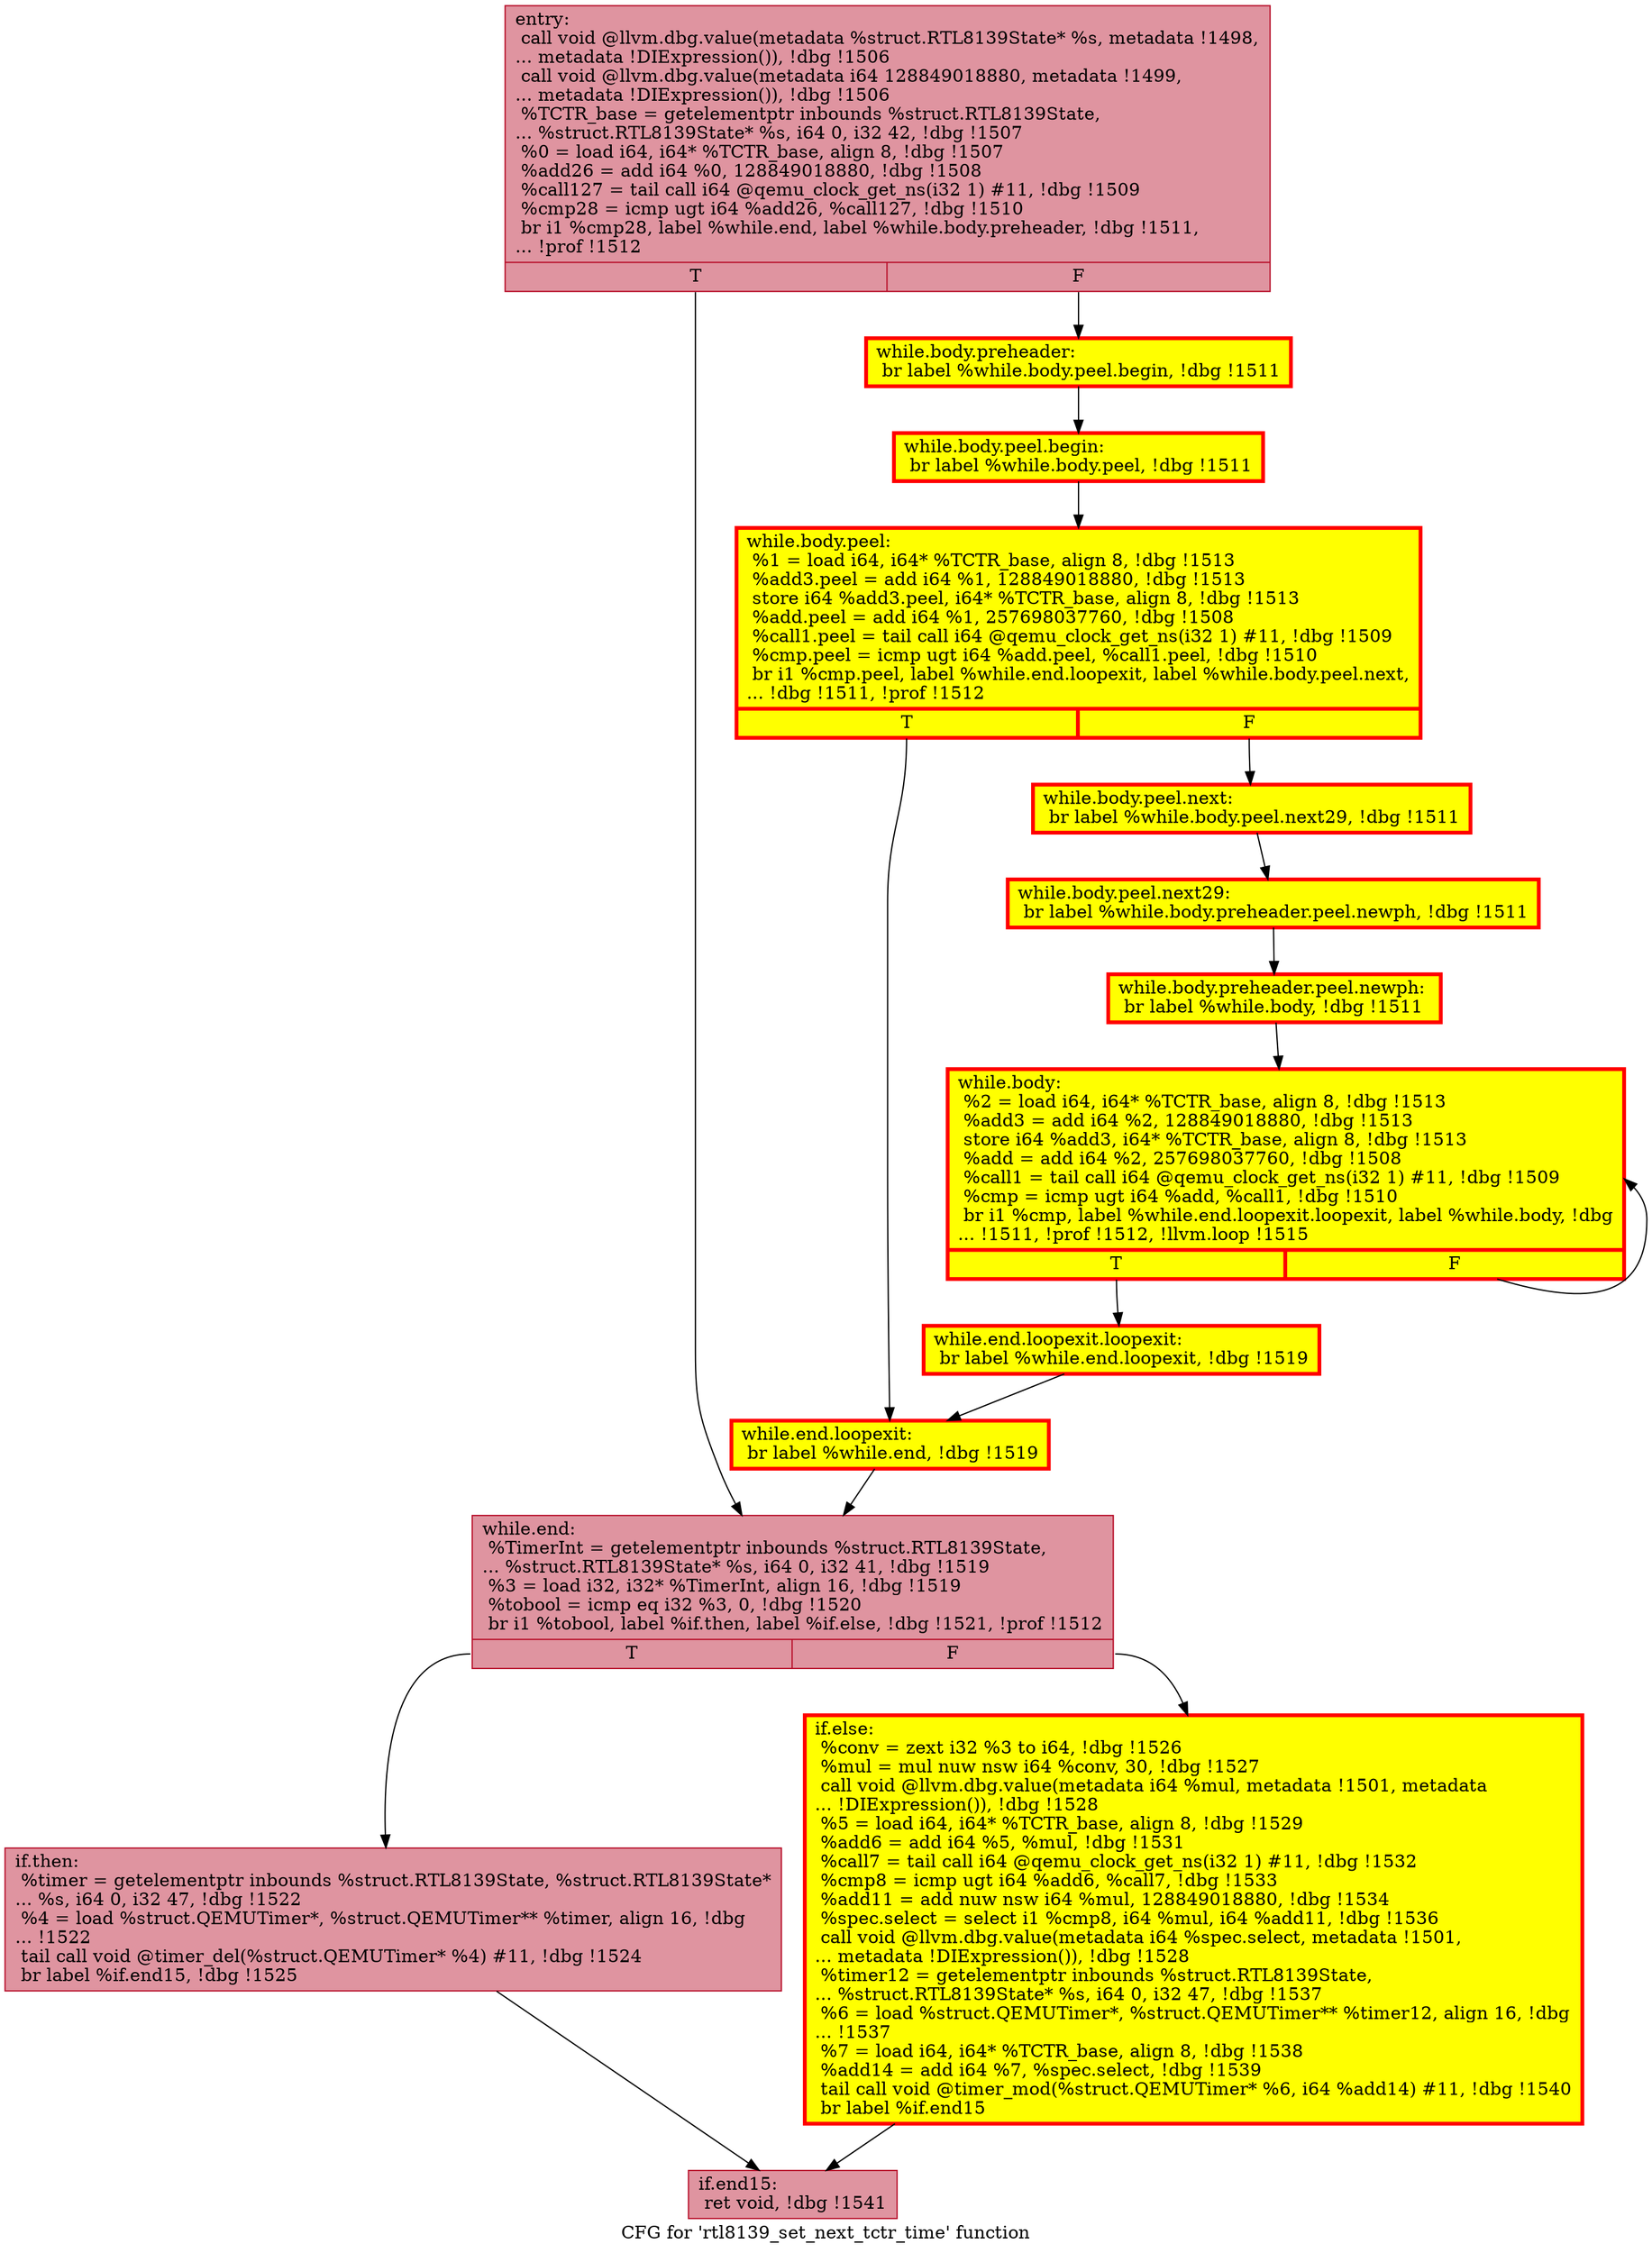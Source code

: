 digraph "CFG for 'rtl8139_set_next_tctr_time' function" {
	label="CFG for 'rtl8139_set_next_tctr_time' function";

	Node0x563122a46070 [shape=record,color="#b70d28ff", style=filled, fillcolor="#b70d2870",label="{entry:\l  call void @llvm.dbg.value(metadata %struct.RTL8139State* %s, metadata !1498,\l... metadata !DIExpression()), !dbg !1506\l  call void @llvm.dbg.value(metadata i64 128849018880, metadata !1499,\l... metadata !DIExpression()), !dbg !1506\l  %TCTR_base = getelementptr inbounds %struct.RTL8139State,\l... %struct.RTL8139State* %s, i64 0, i32 42, !dbg !1507\l  %0 = load i64, i64* %TCTR_base, align 8, !dbg !1507\l  %add26 = add i64 %0, 128849018880, !dbg !1508\l  %call127 = tail call i64 @qemu_clock_get_ns(i32 1) #11, !dbg !1509\l  %cmp28 = icmp ugt i64 %add26, %call127, !dbg !1510\l  br i1 %cmp28, label %while.end, label %while.body.preheader, !dbg !1511,\l... !prof !1512\l|{<s0>T|<s1>F}}"];
	Node0x563122a46070:s0 -> Node0x5631231a4c70;
	Node0x563122a46070:s1 -> Node0x563123455c70;
	Node0x563123455c70 [shape=record,penwidth=3.0, style="filled", color="red", fillcolor="yellow",label="{while.body.preheader:                             \l  br label %while.body.peel.begin, !dbg !1511\l}"];
	Node0x563123455c70 -> Node0x563123136c30;
	Node0x563123136c30 [shape=record,penwidth=3.0, style="filled", color="red", fillcolor="yellow",label="{while.body.peel.begin:                            \l  br label %while.body.peel, !dbg !1511\l}"];
	Node0x563123136c30 -> Node0x563123361ee0;
	Node0x563123361ee0 [shape=record,penwidth=3.0, style="filled", color="red", fillcolor="yellow",label="{while.body.peel:                                  \l  %1 = load i64, i64* %TCTR_base, align 8, !dbg !1513\l  %add3.peel = add i64 %1, 128849018880, !dbg !1513\l  store i64 %add3.peel, i64* %TCTR_base, align 8, !dbg !1513\l  %add.peel = add i64 %1, 257698037760, !dbg !1508\l  %call1.peel = tail call i64 @qemu_clock_get_ns(i32 1) #11, !dbg !1509\l  %cmp.peel = icmp ugt i64 %add.peel, %call1.peel, !dbg !1510\l  br i1 %cmp.peel, label %while.end.loopexit, label %while.body.peel.next,\l... !dbg !1511, !prof !1512\l|{<s0>T|<s1>F}}"];
	Node0x563123361ee0:s0 -> Node0x5631233bed40;
	Node0x563123361ee0:s1 -> Node0x563123318310;
	Node0x563123318310 [shape=record,penwidth=3.0, style="filled", color="red", fillcolor="yellow",label="{while.body.peel.next:                             \l  br label %while.body.peel.next29, !dbg !1511\l}"];
	Node0x563123318310 -> Node0x563123450d80;
	Node0x563123450d80 [shape=record,penwidth=3.0, style="filled", color="red", fillcolor="yellow",label="{while.body.peel.next29:                           \l  br label %while.body.preheader.peel.newph, !dbg !1511\l}"];
	Node0x563123450d80 -> Node0x5631233181d0;
	Node0x5631233181d0 [shape=record,penwidth=3.0, style="filled", color="red", fillcolor="yellow",label="{while.body.preheader.peel.newph:                  \l  br label %while.body, !dbg !1511\l}"];
	Node0x5631233181d0 -> Node0x5631231a5260;
	Node0x5631231a5260 [shape=record,penwidth=3.0, style="filled", color="red", fillcolor="yellow",label="{while.body:                                       \l  %2 = load i64, i64* %TCTR_base, align 8, !dbg !1513\l  %add3 = add i64 %2, 128849018880, !dbg !1513\l  store i64 %add3, i64* %TCTR_base, align 8, !dbg !1513\l  %add = add i64 %2, 257698037760, !dbg !1508\l  %call1 = tail call i64 @qemu_clock_get_ns(i32 1) #11, !dbg !1509\l  %cmp = icmp ugt i64 %add, %call1, !dbg !1510\l  br i1 %cmp, label %while.end.loopexit.loopexit, label %while.body, !dbg\l... !1511, !prof !1512, !llvm.loop !1515\l|{<s0>T|<s1>F}}"];
	Node0x5631231a5260:s0 -> Node0x5631230c6590;
	Node0x5631231a5260:s1 -> Node0x5631231a5260;
	Node0x5631230c6590 [shape=record,penwidth=3.0, style="filled", color="red", fillcolor="yellow",label="{while.end.loopexit.loopexit:                      \l  br label %while.end.loopexit, !dbg !1519\l}"];
	Node0x5631230c6590 -> Node0x5631233bed40;
	Node0x5631233bed40 [shape=record,penwidth=3.0, style="filled", color="red", fillcolor="yellow",label="{while.end.loopexit:                               \l  br label %while.end, !dbg !1519\l}"];
	Node0x5631233bed40 -> Node0x5631231a4c70;
	Node0x5631231a4c70 [shape=record,color="#b70d28ff", style=filled, fillcolor="#b70d2870",label="{while.end:                                        \l  %TimerInt = getelementptr inbounds %struct.RTL8139State,\l... %struct.RTL8139State* %s, i64 0, i32 41, !dbg !1519\l  %3 = load i32, i32* %TimerInt, align 16, !dbg !1519\l  %tobool = icmp eq i32 %3, 0, !dbg !1520\l  br i1 %tobool, label %if.then, label %if.else, !dbg !1521, !prof !1512\l|{<s0>T|<s1>F}}"];
	Node0x5631231a4c70:s0 -> Node0x5631231a5ba0;
	Node0x5631231a4c70:s1 -> Node0x5631231a5c40;
	Node0x5631231a5ba0 [shape=record,color="#b70d28ff", style=filled, fillcolor="#b70d2870",label="{if.then:                                          \l  %timer = getelementptr inbounds %struct.RTL8139State, %struct.RTL8139State*\l... %s, i64 0, i32 47, !dbg !1522\l  %4 = load %struct.QEMUTimer*, %struct.QEMUTimer** %timer, align 16, !dbg\l... !1522\l  tail call void @timer_del(%struct.QEMUTimer* %4) #11, !dbg !1524\l  br label %if.end15, !dbg !1525\l}"];
	Node0x5631231a5ba0 -> Node0x5631231a5bf0;
	Node0x5631231a5c40 [shape=record,penwidth=3.0, style="filled", color="red", fillcolor="yellow",label="{if.else:                                          \l  %conv = zext i32 %3 to i64, !dbg !1526\l  %mul = mul nuw nsw i64 %conv, 30, !dbg !1527\l  call void @llvm.dbg.value(metadata i64 %mul, metadata !1501, metadata\l... !DIExpression()), !dbg !1528\l  %5 = load i64, i64* %TCTR_base, align 8, !dbg !1529\l  %add6 = add i64 %5, %mul, !dbg !1531\l  %call7 = tail call i64 @qemu_clock_get_ns(i32 1) #11, !dbg !1532\l  %cmp8 = icmp ugt i64 %add6, %call7, !dbg !1533\l  %add11 = add nuw nsw i64 %mul, 128849018880, !dbg !1534\l  %spec.select = select i1 %cmp8, i64 %mul, i64 %add11, !dbg !1536\l  call void @llvm.dbg.value(metadata i64 %spec.select, metadata !1501,\l... metadata !DIExpression()), !dbg !1528\l  %timer12 = getelementptr inbounds %struct.RTL8139State,\l... %struct.RTL8139State* %s, i64 0, i32 47, !dbg !1537\l  %6 = load %struct.QEMUTimer*, %struct.QEMUTimer** %timer12, align 16, !dbg\l... !1537\l  %7 = load i64, i64* %TCTR_base, align 8, !dbg !1538\l  %add14 = add i64 %7, %spec.select, !dbg !1539\l  tail call void @timer_mod(%struct.QEMUTimer* %6, i64 %add14) #11, !dbg !1540\l  br label %if.end15\l}"];
	Node0x5631231a5c40 -> Node0x5631231a5bf0;
	Node0x5631231a5bf0 [shape=record,color="#b70d28ff", style=filled, fillcolor="#b70d2870",label="{if.end15:                                         \l  ret void, !dbg !1541\l}"];
}
